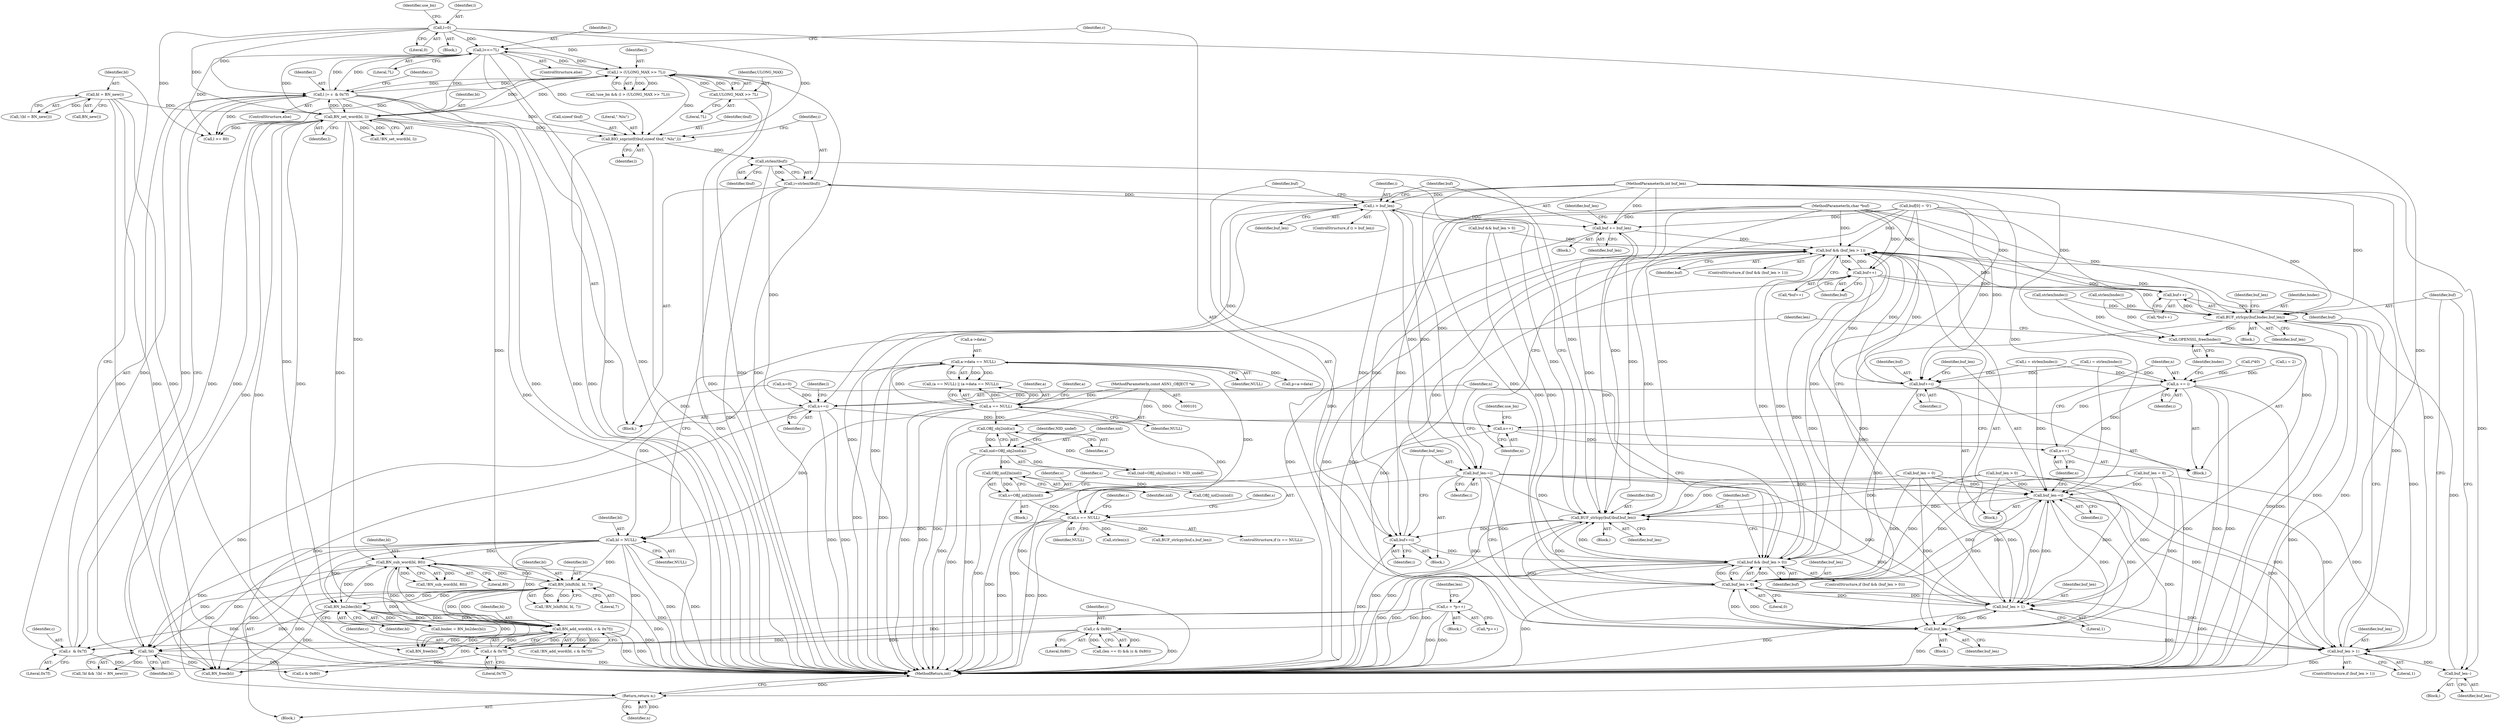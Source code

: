 digraph "0_openssl_0042fb5fd1c9d257d713b15a1f45da05cf5c1c87@API" {
"1000429" [label="(Call,BIO_snprintf(tbuf,sizeof tbuf,\".%lu\",l))"];
"1000289" [label="(Call,l<<=7L)"];
"1000254" [label="(Call,l > (ULONG_MAX >> 7L))"];
"1000239" [label="(Call,l |= c  & 0x7f)"];
"1000202" [label="(Call,l=0)"];
"1000271" [label="(Call,BN_set_word(bl, l))"];
"1000262" [label="(Call,!bl)"];
"1000311" [label="(Call,BN_sub_word(bl, 80))"];
"1000283" [label="(Call,BN_lshift(bl, bl, 7))"];
"1000194" [label="(Call,bl = NULL)"];
"1000136" [label="(Call,a->data == NULL)"];
"1000133" [label="(Call,a == NULL)"];
"1000104" [label="(MethodParameterIn,const ASN1_OBJECT *a)"];
"1000159" [label="(Call,s == NULL)"];
"1000154" [label="(Call,s=OBJ_nid2ln(nid))"];
"1000156" [label="(Call,OBJ_nid2ln(nid))"];
"1000148" [label="(Call,nid=OBJ_obj2nid(a))"];
"1000150" [label="(Call,OBJ_obj2nid(a))"];
"1000370" [label="(Call,BN_bn2dec(bl))"];
"1000232" [label="(Call,BN_add_word(bl, c & 0x7f))"];
"1000234" [label="(Call,c & 0x7f)"];
"1000211" [label="(Call,c = *p++)"];
"1000223" [label="(Call,c & 0x80)"];
"1000265" [label="(Call,bl = BN_new())"];
"1000241" [label="(Call,c  & 0x7f)"];
"1000256" [label="(Call,ULONG_MAX >> 7L)"];
"1000437" [label="(Call,strlen(tbuf))"];
"1000435" [label="(Call,i=strlen(tbuf))"];
"1000451" [label="(Call,i > buf_len)"];
"1000455" [label="(Call,buf += buf_len)"];
"1000343" [label="(Call,buf && (buf_len > 1))"];
"1000351" [label="(Call,buf++)"];
"1000396" [label="(Call,buf++)"];
"1000405" [label="(Call,BUF_strlcpy(buf,bndec,buf_len))"];
"1000425" [label="(Call,OPENSSL_free(bndec))"];
"1000440" [label="(Call,buf && (buf_len > 0))"];
"1000446" [label="(Call,BUF_strlcpy(buf,tbuf,buf_len))"];
"1000463" [label="(Call,buf+=i)"];
"1000414" [label="(Call,buf+=i)"];
"1000466" [label="(Call,buf_len-=i)"];
"1000345" [label="(Call,buf_len > 1)"];
"1000360" [label="(Call,buf_len--)"];
"1000390" [label="(Call,buf_len > 1)"];
"1000403" [label="(Call,buf_len--)"];
"1000417" [label="(Call,buf_len-=i)"];
"1000442" [label="(Call,buf_len > 0)"];
"1000469" [label="(Call,n+=i)"];
"1000362" [label="(Call,n++)"];
"1000420" [label="(Call,n++)"];
"1000422" [label="(Call,n += i)"];
"1000479" [label="(Return,return n;)"];
"1000360" [label="(Call,buf_len--)"];
"1000438" [label="(Identifier,tbuf)"];
"1000339" [label="(Call,i*40)"];
"1000242" [label="(Identifier,c)"];
"1000311" [label="(Call,BN_sub_word(bl, 80))"];
"1000376" [label="(Call,i = strlen(bndec))"];
"1000417" [label="(Call,buf_len-=i)"];
"1000413" [label="(Block,)"];
"1000186" [label="(Call,p=a->data)"];
"1000436" [label="(Identifier,i)"];
"1000285" [label="(Identifier,bl)"];
"1000265" [label="(Call,bl = BN_new())"];
"1000419" [label="(Identifier,i)"];
"1000258" [label="(Literal,7L)"];
"1000234" [label="(Call,c & 0x7f)"];
"1000150" [label="(Call,OBJ_obj2nid(a))"];
"1000422" [label="(Call,n += i)"];
"1000382" [label="(Call,i = strlen(bndec))"];
"1000416" [label="(Identifier,i)"];
"1000163" [label="(Identifier,s)"];
"1000271" [label="(Call,BN_set_word(bl, l))"];
"1000346" [label="(Identifier,buf_len)"];
"1000134" [label="(Identifier,a)"];
"1000428" [label="(Block,)"];
"1000294" [label="(Block,)"];
"1000456" [label="(Identifier,buf)"];
"1000194" [label="(Call,bl = NULL)"];
"1000159" [label="(Call,s == NULL)"];
"1000403" [label="(Call,buf_len--)"];
"1000410" [label="(Identifier,buf_len)"];
"1000420" [label="(Call,n++)"];
"1000343" [label="(Call,buf && (buf_len > 1))"];
"1000255" [label="(Identifier,l)"];
"1000263" [label="(Identifier,bl)"];
"1000225" [label="(Literal,0x80)"];
"1000362" [label="(Call,n++)"];
"1000254" [label="(Call,l > (ULONG_MAX >> 7L))"];
"1000465" [label="(Identifier,i)"];
"1000158" [label="(ControlStructure,if (s == NULL))"];
"1000351" [label="(Call,buf++)"];
"1000442" [label="(Call,buf_len > 0)"];
"1000447" [label="(Identifier,buf)"];
"1000458" [label="(Call,buf_len = 0)"];
"1000102" [label="(MethodParameterIn,char *buf)"];
"1000213" [label="(Call,*p++)"];
"1000435" [label="(Call,i=strlen(tbuf))"];
"1000453" [label="(Identifier,buf_len)"];
"1000251" [label="(Call,!use_bn && (l > (ULONG_MAX >> 7L)))"];
"1000431" [label="(Call,sizeof tbuf)"];
"1000202" [label="(Call,l=0)"];
"1000154" [label="(Call,s=OBJ_nid2ln(nid))"];
"1000201" [label="(Block,)"];
"1000133" [label="(Call,a == NULL)"];
"1000121" [label="(Call,buf && buf_len > 0)"];
"1000407" [label="(Identifier,bndec)"];
"1000404" [label="(Identifier,buf_len)"];
"1000439" [label="(ControlStructure,if (buf && (buf_len > 0)))"];
"1000421" [label="(Identifier,n)"];
"1000347" [label="(Literal,1)"];
"1000256" [label="(Call,ULONG_MAX >> 7L)"];
"1000219" [label="(Call,(len == 0) && (c & 0x80))"];
"1000283" [label="(Call,BN_lshift(bl, bl, 7))"];
"1000418" [label="(Identifier,buf_len)"];
"1000286" [label="(Literal,7)"];
"1000470" [label="(Identifier,n)"];
"1000455" [label="(Call,buf += buf_len)"];
"1000240" [label="(Identifier,l)"];
"1000462" [label="(Block,)"];
"1000212" [label="(Identifier,c)"];
"1000440" [label="(Call,buf && (buf_len > 0))"];
"1000393" [label="(Block,)"];
"1000423" [label="(Identifier,n)"];
"1000352" [label="(Identifier,buf)"];
"1000284" [label="(Identifier,bl)"];
"1000445" [label="(Block,)"];
"1000206" [label="(Identifier,use_bn)"];
"1000164" [label="(Call,OBJ_nid2sn(nid))"];
"1000273" [label="(Identifier,l)"];
"1000147" [label="(Call,(nid=OBJ_obj2nid(a)) != NID_undef)"];
"1000261" [label="(Call,!bl && !(bl = BN_new()))"];
"1000451" [label="(Call,i > buf_len)"];
"1000388" [label="(Block,)"];
"1000457" [label="(Identifier,buf_len)"];
"1000415" [label="(Identifier,buf)"];
"1000312" [label="(Identifier,bl)"];
"1000480" [label="(Identifier,n)"];
"1000138" [label="(Identifier,a)"];
"1000196" [label="(Identifier,NULL)"];
"1000477" [label="(Call,BN_free(bl))"];
"1000157" [label="(Identifier,nid)"];
"1000223" [label="(Call,c & 0x80)"];
"1000109" [label="(Call,n=0)"];
"1000363" [label="(Identifier,n)"];
"1000450" [label="(ControlStructure,if (i > buf_len))"];
"1000211" [label="(Call,c = *p++)"];
"1000153" [label="(Block,)"];
"1000291" [label="(Literal,7L)"];
"1000156" [label="(Call,OBJ_nid2ln(nid))"];
"1000429" [label="(Call,BIO_snprintf(tbuf,sizeof tbuf,\".%lu\",l))"];
"1000484" [label="(Call,BN_free(bl))"];
"1000371" [label="(Identifier,bl)"];
"1000262" [label="(Call,!bl)"];
"1000368" [label="(Call,bndec = BN_bn2dec(bl))"];
"1000290" [label="(Identifier,l)"];
"1000270" [label="(Call,!BN_set_word(bl, l))"];
"1000123" [label="(Call,buf_len > 0)"];
"1000489" [label="(MethodReturn,int)"];
"1000469" [label="(Call,n+=i)"];
"1000414" [label="(Call,buf+=i)"];
"1000344" [label="(Identifier,buf)"];
"1000241" [label="(Call,c  & 0x7f)"];
"1000140" [label="(Identifier,NULL)"];
"1000232" [label="(Call,BN_add_word(bl, c & 0x7f))"];
"1000209" [label="(Block,)"];
"1000235" [label="(Identifier,c)"];
"1000161" [label="(Identifier,NULL)"];
"1000257" [label="(Identifier,ULONG_MAX)"];
"1000236" [label="(Literal,0x7f)"];
"1000350" [label="(Call,*buf++)"];
"1000137" [label="(Call,a->data)"];
"1000303" [label="(Call,i = 2)"];
"1000342" [label="(ControlStructure,if (buf && (buf_len > 1)))"];
"1000282" [label="(Call,!BN_lshift(bl, bl, 7))"];
"1000199" [label="(Identifier,len)"];
"1000155" [label="(Identifier,s)"];
"1000408" [label="(Identifier,buf_len)"];
"1000247" [label="(Identifier,c)"];
"1000204" [label="(Literal,0)"];
"1000425" [label="(Call,OPENSSL_free(bndec))"];
"1000136" [label="(Call,a->data == NULL)"];
"1000177" [label="(Call,strlen(s))"];
"1000167" [label="(Identifier,s)"];
"1000448" [label="(Identifier,tbuf)"];
"1000473" [label="(Identifier,l)"];
"1000395" [label="(Call,*buf++)"];
"1000406" [label="(Identifier,buf)"];
"1000195" [label="(Identifier,bl)"];
"1000459" [label="(Identifier,buf_len)"];
"1000463" [label="(Call,buf+=i)"];
"1000452" [label="(Identifier,i)"];
"1000437" [label="(Call,strlen(tbuf))"];
"1000106" [label="(Block,)"];
"1000267" [label="(Call,BN_new())"];
"1000466" [label="(Call,buf_len-=i)"];
"1000238" [label="(ControlStructure,else)"];
"1000171" [label="(Call,BUF_strlcpy(buf,s,buf_len))"];
"1000397" [label="(Identifier,buf)"];
"1000365" [label="(Identifier,use_bn)"];
"1000149" [label="(Identifier,nid)"];
"1000246" [label="(Call,c & 0x80)"];
"1000239" [label="(Call,l |= c  & 0x7f)"];
"1000272" [label="(Identifier,bl)"];
"1000151" [label="(Identifier,a)"];
"1000264" [label="(Call,!(bl = BN_new()))"];
"1000479" [label="(Return,return n;)"];
"1000313" [label="(Literal,80)"];
"1000361" [label="(Identifier,buf_len)"];
"1000160" [label="(Identifier,s)"];
"1000266" [label="(Identifier,bl)"];
"1000389" [label="(ControlStructure,if (buf_len > 1))"];
"1000446" [label="(Call,BUF_strlcpy(buf,tbuf,buf_len))"];
"1000203" [label="(Identifier,l)"];
"1000345" [label="(Call,buf_len > 1)"];
"1000348" [label="(Block,)"];
"1000224" [label="(Identifier,c)"];
"1000233" [label="(Identifier,bl)"];
"1000444" [label="(Literal,0)"];
"1000467" [label="(Identifier,buf_len)"];
"1000434" [label="(Identifier,l)"];
"1000288" [label="(ControlStructure,else)"];
"1000152" [label="(Identifier,NID_undef)"];
"1000126" [label="(Call,buf[0] = '\0')"];
"1000299" [label="(Call,l >= 80)"];
"1000243" [label="(Literal,0x7f)"];
"1000391" [label="(Identifier,buf_len)"];
"1000424" [label="(Identifier,i)"];
"1000148" [label="(Call,nid=OBJ_obj2nid(a))"];
"1000378" [label="(Call,strlen(bndec))"];
"1000132" [label="(Call,(a == NULL) || (a->data == NULL))"];
"1000135" [label="(Identifier,NULL)"];
"1000289" [label="(Call,l<<=7L)"];
"1000405" [label="(Call,BUF_strlcpy(buf,bndec,buf_len))"];
"1000384" [label="(Call,strlen(bndec))"];
"1000396" [label="(Call,buf++)"];
"1000449" [label="(Identifier,buf_len)"];
"1000433" [label="(Literal,\".%lu\")"];
"1000454" [label="(Block,)"];
"1000390" [label="(Call,buf_len > 1)"];
"1000441" [label="(Identifier,buf)"];
"1000468" [label="(Identifier,i)"];
"1000426" [label="(Identifier,bndec)"];
"1000231" [label="(Call,!BN_add_word(bl, c & 0x7f))"];
"1000464" [label="(Identifier,buf)"];
"1000430" [label="(Identifier,tbuf)"];
"1000471" [label="(Identifier,i)"];
"1000310" [label="(Call,!BN_sub_word(bl, 80))"];
"1000104" [label="(MethodParameterIn,const ASN1_OBJECT *a)"];
"1000443" [label="(Identifier,buf_len)"];
"1000409" [label="(Call,buf_len = 0)"];
"1000103" [label="(MethodParameterIn,int buf_len)"];
"1000392" [label="(Literal,1)"];
"1000217" [label="(Identifier,len)"];
"1000370" [label="(Call,BN_bn2dec(bl))"];
"1000429" -> "1000428"  [label="AST: "];
"1000429" -> "1000434"  [label="CFG: "];
"1000430" -> "1000429"  [label="AST: "];
"1000431" -> "1000429"  [label="AST: "];
"1000433" -> "1000429"  [label="AST: "];
"1000434" -> "1000429"  [label="AST: "];
"1000436" -> "1000429"  [label="CFG: "];
"1000429" -> "1000489"  [label="DDG: "];
"1000289" -> "1000429"  [label="DDG: "];
"1000254" -> "1000429"  [label="DDG: "];
"1000239" -> "1000429"  [label="DDG: "];
"1000202" -> "1000429"  [label="DDG: "];
"1000271" -> "1000429"  [label="DDG: "];
"1000429" -> "1000437"  [label="DDG: "];
"1000289" -> "1000288"  [label="AST: "];
"1000289" -> "1000291"  [label="CFG: "];
"1000290" -> "1000289"  [label="AST: "];
"1000291" -> "1000289"  [label="AST: "];
"1000212" -> "1000289"  [label="CFG: "];
"1000289" -> "1000489"  [label="DDG: "];
"1000289" -> "1000489"  [label="DDG: "];
"1000289" -> "1000239"  [label="DDG: "];
"1000289" -> "1000254"  [label="DDG: "];
"1000289" -> "1000271"  [label="DDG: "];
"1000254" -> "1000289"  [label="DDG: "];
"1000239" -> "1000289"  [label="DDG: "];
"1000202" -> "1000289"  [label="DDG: "];
"1000271" -> "1000289"  [label="DDG: "];
"1000289" -> "1000299"  [label="DDG: "];
"1000254" -> "1000251"  [label="AST: "];
"1000254" -> "1000256"  [label="CFG: "];
"1000255" -> "1000254"  [label="AST: "];
"1000256" -> "1000254"  [label="AST: "];
"1000251" -> "1000254"  [label="CFG: "];
"1000254" -> "1000489"  [label="DDG: "];
"1000254" -> "1000489"  [label="DDG: "];
"1000254" -> "1000239"  [label="DDG: "];
"1000254" -> "1000251"  [label="DDG: "];
"1000254" -> "1000251"  [label="DDG: "];
"1000239" -> "1000254"  [label="DDG: "];
"1000202" -> "1000254"  [label="DDG: "];
"1000271" -> "1000254"  [label="DDG: "];
"1000256" -> "1000254"  [label="DDG: "];
"1000256" -> "1000254"  [label="DDG: "];
"1000254" -> "1000271"  [label="DDG: "];
"1000254" -> "1000299"  [label="DDG: "];
"1000239" -> "1000238"  [label="AST: "];
"1000239" -> "1000241"  [label="CFG: "];
"1000240" -> "1000239"  [label="AST: "];
"1000241" -> "1000239"  [label="AST: "];
"1000247" -> "1000239"  [label="CFG: "];
"1000239" -> "1000489"  [label="DDG: "];
"1000239" -> "1000489"  [label="DDG: "];
"1000239" -> "1000489"  [label="DDG: "];
"1000202" -> "1000239"  [label="DDG: "];
"1000271" -> "1000239"  [label="DDG: "];
"1000241" -> "1000239"  [label="DDG: "];
"1000241" -> "1000239"  [label="DDG: "];
"1000239" -> "1000271"  [label="DDG: "];
"1000239" -> "1000299"  [label="DDG: "];
"1000202" -> "1000201"  [label="AST: "];
"1000202" -> "1000204"  [label="CFG: "];
"1000203" -> "1000202"  [label="AST: "];
"1000204" -> "1000202"  [label="AST: "];
"1000206" -> "1000202"  [label="CFG: "];
"1000202" -> "1000489"  [label="DDG: "];
"1000202" -> "1000271"  [label="DDG: "];
"1000202" -> "1000299"  [label="DDG: "];
"1000271" -> "1000270"  [label="AST: "];
"1000271" -> "1000273"  [label="CFG: "];
"1000272" -> "1000271"  [label="AST: "];
"1000273" -> "1000271"  [label="AST: "];
"1000270" -> "1000271"  [label="CFG: "];
"1000271" -> "1000489"  [label="DDG: "];
"1000271" -> "1000489"  [label="DDG: "];
"1000271" -> "1000232"  [label="DDG: "];
"1000271" -> "1000262"  [label="DDG: "];
"1000271" -> "1000270"  [label="DDG: "];
"1000271" -> "1000270"  [label="DDG: "];
"1000262" -> "1000271"  [label="DDG: "];
"1000265" -> "1000271"  [label="DDG: "];
"1000271" -> "1000283"  [label="DDG: "];
"1000271" -> "1000299"  [label="DDG: "];
"1000271" -> "1000311"  [label="DDG: "];
"1000271" -> "1000370"  [label="DDG: "];
"1000271" -> "1000477"  [label="DDG: "];
"1000271" -> "1000484"  [label="DDG: "];
"1000262" -> "1000261"  [label="AST: "];
"1000262" -> "1000263"  [label="CFG: "];
"1000263" -> "1000262"  [label="AST: "];
"1000266" -> "1000262"  [label="CFG: "];
"1000261" -> "1000262"  [label="CFG: "];
"1000262" -> "1000489"  [label="DDG: "];
"1000262" -> "1000261"  [label="DDG: "];
"1000311" -> "1000262"  [label="DDG: "];
"1000283" -> "1000262"  [label="DDG: "];
"1000194" -> "1000262"  [label="DDG: "];
"1000370" -> "1000262"  [label="DDG: "];
"1000232" -> "1000262"  [label="DDG: "];
"1000262" -> "1000484"  [label="DDG: "];
"1000311" -> "1000310"  [label="AST: "];
"1000311" -> "1000313"  [label="CFG: "];
"1000312" -> "1000311"  [label="AST: "];
"1000313" -> "1000311"  [label="AST: "];
"1000310" -> "1000311"  [label="CFG: "];
"1000311" -> "1000489"  [label="DDG: "];
"1000311" -> "1000232"  [label="DDG: "];
"1000311" -> "1000283"  [label="DDG: "];
"1000311" -> "1000310"  [label="DDG: "];
"1000311" -> "1000310"  [label="DDG: "];
"1000283" -> "1000311"  [label="DDG: "];
"1000194" -> "1000311"  [label="DDG: "];
"1000370" -> "1000311"  [label="DDG: "];
"1000232" -> "1000311"  [label="DDG: "];
"1000311" -> "1000370"  [label="DDG: "];
"1000311" -> "1000477"  [label="DDG: "];
"1000311" -> "1000484"  [label="DDG: "];
"1000283" -> "1000282"  [label="AST: "];
"1000283" -> "1000286"  [label="CFG: "];
"1000284" -> "1000283"  [label="AST: "];
"1000285" -> "1000283"  [label="AST: "];
"1000286" -> "1000283"  [label="AST: "];
"1000282" -> "1000283"  [label="CFG: "];
"1000283" -> "1000489"  [label="DDG: "];
"1000283" -> "1000232"  [label="DDG: "];
"1000283" -> "1000282"  [label="DDG: "];
"1000283" -> "1000282"  [label="DDG: "];
"1000194" -> "1000283"  [label="DDG: "];
"1000370" -> "1000283"  [label="DDG: "];
"1000232" -> "1000283"  [label="DDG: "];
"1000283" -> "1000370"  [label="DDG: "];
"1000283" -> "1000477"  [label="DDG: "];
"1000283" -> "1000484"  [label="DDG: "];
"1000194" -> "1000106"  [label="AST: "];
"1000194" -> "1000196"  [label="CFG: "];
"1000195" -> "1000194"  [label="AST: "];
"1000196" -> "1000194"  [label="AST: "];
"1000199" -> "1000194"  [label="CFG: "];
"1000194" -> "1000489"  [label="DDG: "];
"1000194" -> "1000489"  [label="DDG: "];
"1000136" -> "1000194"  [label="DDG: "];
"1000133" -> "1000194"  [label="DDG: "];
"1000159" -> "1000194"  [label="DDG: "];
"1000194" -> "1000232"  [label="DDG: "];
"1000194" -> "1000370"  [label="DDG: "];
"1000194" -> "1000477"  [label="DDG: "];
"1000194" -> "1000484"  [label="DDG: "];
"1000136" -> "1000132"  [label="AST: "];
"1000136" -> "1000140"  [label="CFG: "];
"1000137" -> "1000136"  [label="AST: "];
"1000140" -> "1000136"  [label="AST: "];
"1000132" -> "1000136"  [label="CFG: "];
"1000136" -> "1000489"  [label="DDG: "];
"1000136" -> "1000489"  [label="DDG: "];
"1000136" -> "1000132"  [label="DDG: "];
"1000136" -> "1000132"  [label="DDG: "];
"1000133" -> "1000136"  [label="DDG: "];
"1000136" -> "1000159"  [label="DDG: "];
"1000136" -> "1000186"  [label="DDG: "];
"1000133" -> "1000132"  [label="AST: "];
"1000133" -> "1000135"  [label="CFG: "];
"1000134" -> "1000133"  [label="AST: "];
"1000135" -> "1000133"  [label="AST: "];
"1000138" -> "1000133"  [label="CFG: "];
"1000132" -> "1000133"  [label="CFG: "];
"1000133" -> "1000489"  [label="DDG: "];
"1000133" -> "1000489"  [label="DDG: "];
"1000133" -> "1000132"  [label="DDG: "];
"1000133" -> "1000132"  [label="DDG: "];
"1000104" -> "1000133"  [label="DDG: "];
"1000133" -> "1000150"  [label="DDG: "];
"1000133" -> "1000159"  [label="DDG: "];
"1000104" -> "1000101"  [label="AST: "];
"1000104" -> "1000489"  [label="DDG: "];
"1000104" -> "1000150"  [label="DDG: "];
"1000159" -> "1000158"  [label="AST: "];
"1000159" -> "1000161"  [label="CFG: "];
"1000160" -> "1000159"  [label="AST: "];
"1000161" -> "1000159"  [label="AST: "];
"1000163" -> "1000159"  [label="CFG: "];
"1000167" -> "1000159"  [label="CFG: "];
"1000159" -> "1000489"  [label="DDG: "];
"1000159" -> "1000489"  [label="DDG: "];
"1000159" -> "1000489"  [label="DDG: "];
"1000154" -> "1000159"  [label="DDG: "];
"1000159" -> "1000171"  [label="DDG: "];
"1000159" -> "1000177"  [label="DDG: "];
"1000154" -> "1000153"  [label="AST: "];
"1000154" -> "1000156"  [label="CFG: "];
"1000155" -> "1000154"  [label="AST: "];
"1000156" -> "1000154"  [label="AST: "];
"1000160" -> "1000154"  [label="CFG: "];
"1000154" -> "1000489"  [label="DDG: "];
"1000156" -> "1000154"  [label="DDG: "];
"1000156" -> "1000157"  [label="CFG: "];
"1000157" -> "1000156"  [label="AST: "];
"1000156" -> "1000489"  [label="DDG: "];
"1000148" -> "1000156"  [label="DDG: "];
"1000156" -> "1000164"  [label="DDG: "];
"1000148" -> "1000147"  [label="AST: "];
"1000148" -> "1000150"  [label="CFG: "];
"1000149" -> "1000148"  [label="AST: "];
"1000150" -> "1000148"  [label="AST: "];
"1000152" -> "1000148"  [label="CFG: "];
"1000148" -> "1000489"  [label="DDG: "];
"1000148" -> "1000489"  [label="DDG: "];
"1000148" -> "1000147"  [label="DDG: "];
"1000150" -> "1000148"  [label="DDG: "];
"1000150" -> "1000151"  [label="CFG: "];
"1000151" -> "1000150"  [label="AST: "];
"1000150" -> "1000489"  [label="DDG: "];
"1000150" -> "1000147"  [label="DDG: "];
"1000370" -> "1000368"  [label="AST: "];
"1000370" -> "1000371"  [label="CFG: "];
"1000371" -> "1000370"  [label="AST: "];
"1000368" -> "1000370"  [label="CFG: "];
"1000370" -> "1000489"  [label="DDG: "];
"1000370" -> "1000232"  [label="DDG: "];
"1000370" -> "1000368"  [label="DDG: "];
"1000232" -> "1000370"  [label="DDG: "];
"1000370" -> "1000477"  [label="DDG: "];
"1000370" -> "1000484"  [label="DDG: "];
"1000232" -> "1000231"  [label="AST: "];
"1000232" -> "1000234"  [label="CFG: "];
"1000233" -> "1000232"  [label="AST: "];
"1000234" -> "1000232"  [label="AST: "];
"1000231" -> "1000232"  [label="CFG: "];
"1000232" -> "1000489"  [label="DDG: "];
"1000232" -> "1000489"  [label="DDG: "];
"1000232" -> "1000231"  [label="DDG: "];
"1000232" -> "1000231"  [label="DDG: "];
"1000234" -> "1000232"  [label="DDG: "];
"1000234" -> "1000232"  [label="DDG: "];
"1000232" -> "1000477"  [label="DDG: "];
"1000232" -> "1000484"  [label="DDG: "];
"1000234" -> "1000236"  [label="CFG: "];
"1000235" -> "1000234"  [label="AST: "];
"1000236" -> "1000234"  [label="AST: "];
"1000234" -> "1000489"  [label="DDG: "];
"1000211" -> "1000234"  [label="DDG: "];
"1000223" -> "1000234"  [label="DDG: "];
"1000234" -> "1000246"  [label="DDG: "];
"1000211" -> "1000209"  [label="AST: "];
"1000211" -> "1000213"  [label="CFG: "];
"1000212" -> "1000211"  [label="AST: "];
"1000213" -> "1000211"  [label="AST: "];
"1000217" -> "1000211"  [label="CFG: "];
"1000211" -> "1000489"  [label="DDG: "];
"1000211" -> "1000489"  [label="DDG: "];
"1000211" -> "1000223"  [label="DDG: "];
"1000211" -> "1000241"  [label="DDG: "];
"1000223" -> "1000219"  [label="AST: "];
"1000223" -> "1000225"  [label="CFG: "];
"1000224" -> "1000223"  [label="AST: "];
"1000225" -> "1000223"  [label="AST: "];
"1000219" -> "1000223"  [label="CFG: "];
"1000223" -> "1000489"  [label="DDG: "];
"1000223" -> "1000219"  [label="DDG: "];
"1000223" -> "1000219"  [label="DDG: "];
"1000223" -> "1000241"  [label="DDG: "];
"1000265" -> "1000264"  [label="AST: "];
"1000265" -> "1000267"  [label="CFG: "];
"1000266" -> "1000265"  [label="AST: "];
"1000267" -> "1000265"  [label="AST: "];
"1000264" -> "1000265"  [label="CFG: "];
"1000265" -> "1000489"  [label="DDG: "];
"1000265" -> "1000489"  [label="DDG: "];
"1000265" -> "1000264"  [label="DDG: "];
"1000265" -> "1000484"  [label="DDG: "];
"1000241" -> "1000243"  [label="CFG: "];
"1000242" -> "1000241"  [label="AST: "];
"1000243" -> "1000241"  [label="AST: "];
"1000241" -> "1000246"  [label="DDG: "];
"1000256" -> "1000258"  [label="CFG: "];
"1000257" -> "1000256"  [label="AST: "];
"1000258" -> "1000256"  [label="AST: "];
"1000256" -> "1000489"  [label="DDG: "];
"1000437" -> "1000435"  [label="AST: "];
"1000437" -> "1000438"  [label="CFG: "];
"1000438" -> "1000437"  [label="AST: "];
"1000435" -> "1000437"  [label="CFG: "];
"1000437" -> "1000489"  [label="DDG: "];
"1000437" -> "1000435"  [label="DDG: "];
"1000437" -> "1000446"  [label="DDG: "];
"1000435" -> "1000428"  [label="AST: "];
"1000436" -> "1000435"  [label="AST: "];
"1000441" -> "1000435"  [label="CFG: "];
"1000435" -> "1000489"  [label="DDG: "];
"1000435" -> "1000451"  [label="DDG: "];
"1000435" -> "1000469"  [label="DDG: "];
"1000451" -> "1000450"  [label="AST: "];
"1000451" -> "1000453"  [label="CFG: "];
"1000452" -> "1000451"  [label="AST: "];
"1000453" -> "1000451"  [label="AST: "];
"1000456" -> "1000451"  [label="CFG: "];
"1000464" -> "1000451"  [label="CFG: "];
"1000451" -> "1000489"  [label="DDG: "];
"1000446" -> "1000451"  [label="DDG: "];
"1000103" -> "1000451"  [label="DDG: "];
"1000451" -> "1000455"  [label="DDG: "];
"1000451" -> "1000463"  [label="DDG: "];
"1000451" -> "1000466"  [label="DDG: "];
"1000451" -> "1000466"  [label="DDG: "];
"1000451" -> "1000469"  [label="DDG: "];
"1000455" -> "1000454"  [label="AST: "];
"1000455" -> "1000457"  [label="CFG: "];
"1000456" -> "1000455"  [label="AST: "];
"1000457" -> "1000455"  [label="AST: "];
"1000459" -> "1000455"  [label="CFG: "];
"1000455" -> "1000489"  [label="DDG: "];
"1000455" -> "1000343"  [label="DDG: "];
"1000455" -> "1000440"  [label="DDG: "];
"1000103" -> "1000455"  [label="DDG: "];
"1000446" -> "1000455"  [label="DDG: "];
"1000126" -> "1000455"  [label="DDG: "];
"1000102" -> "1000455"  [label="DDG: "];
"1000343" -> "1000342"  [label="AST: "];
"1000343" -> "1000344"  [label="CFG: "];
"1000343" -> "1000345"  [label="CFG: "];
"1000344" -> "1000343"  [label="AST: "];
"1000345" -> "1000343"  [label="AST: "];
"1000352" -> "1000343"  [label="CFG: "];
"1000363" -> "1000343"  [label="CFG: "];
"1000343" -> "1000489"  [label="DDG: "];
"1000343" -> "1000489"  [label="DDG: "];
"1000343" -> "1000489"  [label="DDG: "];
"1000126" -> "1000343"  [label="DDG: "];
"1000414" -> "1000343"  [label="DDG: "];
"1000463" -> "1000343"  [label="DDG: "];
"1000121" -> "1000343"  [label="DDG: "];
"1000405" -> "1000343"  [label="DDG: "];
"1000440" -> "1000343"  [label="DDG: "];
"1000351" -> "1000343"  [label="DDG: "];
"1000102" -> "1000343"  [label="DDG: "];
"1000390" -> "1000343"  [label="DDG: "];
"1000345" -> "1000343"  [label="DDG: "];
"1000345" -> "1000343"  [label="DDG: "];
"1000343" -> "1000351"  [label="DDG: "];
"1000343" -> "1000396"  [label="DDG: "];
"1000343" -> "1000405"  [label="DDG: "];
"1000343" -> "1000414"  [label="DDG: "];
"1000343" -> "1000440"  [label="DDG: "];
"1000351" -> "1000350"  [label="AST: "];
"1000351" -> "1000352"  [label="CFG: "];
"1000352" -> "1000351"  [label="AST: "];
"1000350" -> "1000351"  [label="CFG: "];
"1000351" -> "1000489"  [label="DDG: "];
"1000126" -> "1000351"  [label="DDG: "];
"1000102" -> "1000351"  [label="DDG: "];
"1000351" -> "1000396"  [label="DDG: "];
"1000351" -> "1000405"  [label="DDG: "];
"1000351" -> "1000414"  [label="DDG: "];
"1000351" -> "1000440"  [label="DDG: "];
"1000396" -> "1000395"  [label="AST: "];
"1000396" -> "1000397"  [label="CFG: "];
"1000397" -> "1000396"  [label="AST: "];
"1000395" -> "1000396"  [label="CFG: "];
"1000126" -> "1000396"  [label="DDG: "];
"1000102" -> "1000396"  [label="DDG: "];
"1000396" -> "1000405"  [label="DDG: "];
"1000405" -> "1000388"  [label="AST: "];
"1000405" -> "1000408"  [label="CFG: "];
"1000406" -> "1000405"  [label="AST: "];
"1000407" -> "1000405"  [label="AST: "];
"1000408" -> "1000405"  [label="AST: "];
"1000410" -> "1000405"  [label="CFG: "];
"1000405" -> "1000489"  [label="DDG: "];
"1000405" -> "1000489"  [label="DDG: "];
"1000126" -> "1000405"  [label="DDG: "];
"1000102" -> "1000405"  [label="DDG: "];
"1000378" -> "1000405"  [label="DDG: "];
"1000384" -> "1000405"  [label="DDG: "];
"1000403" -> "1000405"  [label="DDG: "];
"1000390" -> "1000405"  [label="DDG: "];
"1000103" -> "1000405"  [label="DDG: "];
"1000405" -> "1000425"  [label="DDG: "];
"1000405" -> "1000440"  [label="DDG: "];
"1000425" -> "1000294"  [label="AST: "];
"1000425" -> "1000426"  [label="CFG: "];
"1000426" -> "1000425"  [label="AST: "];
"1000199" -> "1000425"  [label="CFG: "];
"1000425" -> "1000489"  [label="DDG: "];
"1000425" -> "1000489"  [label="DDG: "];
"1000378" -> "1000425"  [label="DDG: "];
"1000384" -> "1000425"  [label="DDG: "];
"1000440" -> "1000439"  [label="AST: "];
"1000440" -> "1000441"  [label="CFG: "];
"1000440" -> "1000442"  [label="CFG: "];
"1000441" -> "1000440"  [label="AST: "];
"1000442" -> "1000440"  [label="AST: "];
"1000447" -> "1000440"  [label="CFG: "];
"1000470" -> "1000440"  [label="CFG: "];
"1000440" -> "1000489"  [label="DDG: "];
"1000440" -> "1000489"  [label="DDG: "];
"1000440" -> "1000489"  [label="DDG: "];
"1000126" -> "1000440"  [label="DDG: "];
"1000414" -> "1000440"  [label="DDG: "];
"1000463" -> "1000440"  [label="DDG: "];
"1000121" -> "1000440"  [label="DDG: "];
"1000121" -> "1000440"  [label="DDG: "];
"1000102" -> "1000440"  [label="DDG: "];
"1000442" -> "1000440"  [label="DDG: "];
"1000442" -> "1000440"  [label="DDG: "];
"1000440" -> "1000446"  [label="DDG: "];
"1000446" -> "1000445"  [label="AST: "];
"1000446" -> "1000449"  [label="CFG: "];
"1000447" -> "1000446"  [label="AST: "];
"1000448" -> "1000446"  [label="AST: "];
"1000449" -> "1000446"  [label="AST: "];
"1000452" -> "1000446"  [label="CFG: "];
"1000446" -> "1000489"  [label="DDG: "];
"1000446" -> "1000489"  [label="DDG: "];
"1000126" -> "1000446"  [label="DDG: "];
"1000102" -> "1000446"  [label="DDG: "];
"1000442" -> "1000446"  [label="DDG: "];
"1000466" -> "1000446"  [label="DDG: "];
"1000345" -> "1000446"  [label="DDG: "];
"1000123" -> "1000446"  [label="DDG: "];
"1000458" -> "1000446"  [label="DDG: "];
"1000360" -> "1000446"  [label="DDG: "];
"1000417" -> "1000446"  [label="DDG: "];
"1000409" -> "1000446"  [label="DDG: "];
"1000103" -> "1000446"  [label="DDG: "];
"1000446" -> "1000463"  [label="DDG: "];
"1000463" -> "1000462"  [label="AST: "];
"1000463" -> "1000465"  [label="CFG: "];
"1000464" -> "1000463"  [label="AST: "];
"1000465" -> "1000463"  [label="AST: "];
"1000467" -> "1000463"  [label="CFG: "];
"1000463" -> "1000489"  [label="DDG: "];
"1000126" -> "1000463"  [label="DDG: "];
"1000102" -> "1000463"  [label="DDG: "];
"1000414" -> "1000413"  [label="AST: "];
"1000414" -> "1000416"  [label="CFG: "];
"1000415" -> "1000414"  [label="AST: "];
"1000416" -> "1000414"  [label="AST: "];
"1000418" -> "1000414"  [label="CFG: "];
"1000414" -> "1000489"  [label="DDG: "];
"1000376" -> "1000414"  [label="DDG: "];
"1000382" -> "1000414"  [label="DDG: "];
"1000126" -> "1000414"  [label="DDG: "];
"1000102" -> "1000414"  [label="DDG: "];
"1000466" -> "1000462"  [label="AST: "];
"1000466" -> "1000468"  [label="CFG: "];
"1000467" -> "1000466"  [label="AST: "];
"1000468" -> "1000466"  [label="AST: "];
"1000470" -> "1000466"  [label="CFG: "];
"1000466" -> "1000489"  [label="DDG: "];
"1000466" -> "1000345"  [label="DDG: "];
"1000466" -> "1000360"  [label="DDG: "];
"1000466" -> "1000390"  [label="DDG: "];
"1000466" -> "1000417"  [label="DDG: "];
"1000466" -> "1000442"  [label="DDG: "];
"1000103" -> "1000466"  [label="DDG: "];
"1000345" -> "1000347"  [label="CFG: "];
"1000346" -> "1000345"  [label="AST: "];
"1000347" -> "1000345"  [label="AST: "];
"1000345" -> "1000489"  [label="DDG: "];
"1000442" -> "1000345"  [label="DDG: "];
"1000123" -> "1000345"  [label="DDG: "];
"1000458" -> "1000345"  [label="DDG: "];
"1000360" -> "1000345"  [label="DDG: "];
"1000417" -> "1000345"  [label="DDG: "];
"1000409" -> "1000345"  [label="DDG: "];
"1000103" -> "1000345"  [label="DDG: "];
"1000345" -> "1000360"  [label="DDG: "];
"1000345" -> "1000390"  [label="DDG: "];
"1000345" -> "1000417"  [label="DDG: "];
"1000345" -> "1000442"  [label="DDG: "];
"1000360" -> "1000348"  [label="AST: "];
"1000360" -> "1000361"  [label="CFG: "];
"1000361" -> "1000360"  [label="AST: "];
"1000363" -> "1000360"  [label="CFG: "];
"1000360" -> "1000489"  [label="DDG: "];
"1000442" -> "1000360"  [label="DDG: "];
"1000123" -> "1000360"  [label="DDG: "];
"1000458" -> "1000360"  [label="DDG: "];
"1000417" -> "1000360"  [label="DDG: "];
"1000409" -> "1000360"  [label="DDG: "];
"1000103" -> "1000360"  [label="DDG: "];
"1000360" -> "1000390"  [label="DDG: "];
"1000360" -> "1000417"  [label="DDG: "];
"1000360" -> "1000442"  [label="DDG: "];
"1000390" -> "1000389"  [label="AST: "];
"1000390" -> "1000392"  [label="CFG: "];
"1000391" -> "1000390"  [label="AST: "];
"1000392" -> "1000390"  [label="AST: "];
"1000397" -> "1000390"  [label="CFG: "];
"1000406" -> "1000390"  [label="CFG: "];
"1000390" -> "1000489"  [label="DDG: "];
"1000442" -> "1000390"  [label="DDG: "];
"1000123" -> "1000390"  [label="DDG: "];
"1000458" -> "1000390"  [label="DDG: "];
"1000417" -> "1000390"  [label="DDG: "];
"1000409" -> "1000390"  [label="DDG: "];
"1000103" -> "1000390"  [label="DDG: "];
"1000390" -> "1000403"  [label="DDG: "];
"1000403" -> "1000393"  [label="AST: "];
"1000403" -> "1000404"  [label="CFG: "];
"1000404" -> "1000403"  [label="AST: "];
"1000406" -> "1000403"  [label="CFG: "];
"1000103" -> "1000403"  [label="DDG: "];
"1000417" -> "1000413"  [label="AST: "];
"1000417" -> "1000419"  [label="CFG: "];
"1000418" -> "1000417"  [label="AST: "];
"1000419" -> "1000417"  [label="AST: "];
"1000421" -> "1000417"  [label="CFG: "];
"1000417" -> "1000489"  [label="DDG: "];
"1000376" -> "1000417"  [label="DDG: "];
"1000382" -> "1000417"  [label="DDG: "];
"1000442" -> "1000417"  [label="DDG: "];
"1000123" -> "1000417"  [label="DDG: "];
"1000458" -> "1000417"  [label="DDG: "];
"1000409" -> "1000417"  [label="DDG: "];
"1000103" -> "1000417"  [label="DDG: "];
"1000417" -> "1000442"  [label="DDG: "];
"1000442" -> "1000444"  [label="CFG: "];
"1000443" -> "1000442"  [label="AST: "];
"1000444" -> "1000442"  [label="AST: "];
"1000442" -> "1000489"  [label="DDG: "];
"1000123" -> "1000442"  [label="DDG: "];
"1000458" -> "1000442"  [label="DDG: "];
"1000409" -> "1000442"  [label="DDG: "];
"1000103" -> "1000442"  [label="DDG: "];
"1000469" -> "1000428"  [label="AST: "];
"1000469" -> "1000471"  [label="CFG: "];
"1000470" -> "1000469"  [label="AST: "];
"1000471" -> "1000469"  [label="AST: "];
"1000473" -> "1000469"  [label="CFG: "];
"1000469" -> "1000489"  [label="DDG: "];
"1000469" -> "1000489"  [label="DDG: "];
"1000469" -> "1000362"  [label="DDG: "];
"1000422" -> "1000469"  [label="DDG: "];
"1000109" -> "1000469"  [label="DDG: "];
"1000469" -> "1000479"  [label="DDG: "];
"1000362" -> "1000294"  [label="AST: "];
"1000362" -> "1000363"  [label="CFG: "];
"1000363" -> "1000362"  [label="AST: "];
"1000365" -> "1000362"  [label="CFG: "];
"1000362" -> "1000489"  [label="DDG: "];
"1000422" -> "1000362"  [label="DDG: "];
"1000109" -> "1000362"  [label="DDG: "];
"1000362" -> "1000420"  [label="DDG: "];
"1000420" -> "1000294"  [label="AST: "];
"1000420" -> "1000421"  [label="CFG: "];
"1000421" -> "1000420"  [label="AST: "];
"1000423" -> "1000420"  [label="CFG: "];
"1000420" -> "1000422"  [label="DDG: "];
"1000422" -> "1000294"  [label="AST: "];
"1000422" -> "1000424"  [label="CFG: "];
"1000423" -> "1000422"  [label="AST: "];
"1000424" -> "1000422"  [label="AST: "];
"1000426" -> "1000422"  [label="CFG: "];
"1000422" -> "1000489"  [label="DDG: "];
"1000422" -> "1000489"  [label="DDG: "];
"1000376" -> "1000422"  [label="DDG: "];
"1000382" -> "1000422"  [label="DDG: "];
"1000303" -> "1000422"  [label="DDG: "];
"1000339" -> "1000422"  [label="DDG: "];
"1000422" -> "1000479"  [label="DDG: "];
"1000479" -> "1000106"  [label="AST: "];
"1000479" -> "1000480"  [label="CFG: "];
"1000480" -> "1000479"  [label="AST: "];
"1000489" -> "1000479"  [label="CFG: "];
"1000479" -> "1000489"  [label="DDG: "];
"1000480" -> "1000479"  [label="DDG: "];
"1000109" -> "1000479"  [label="DDG: "];
}
